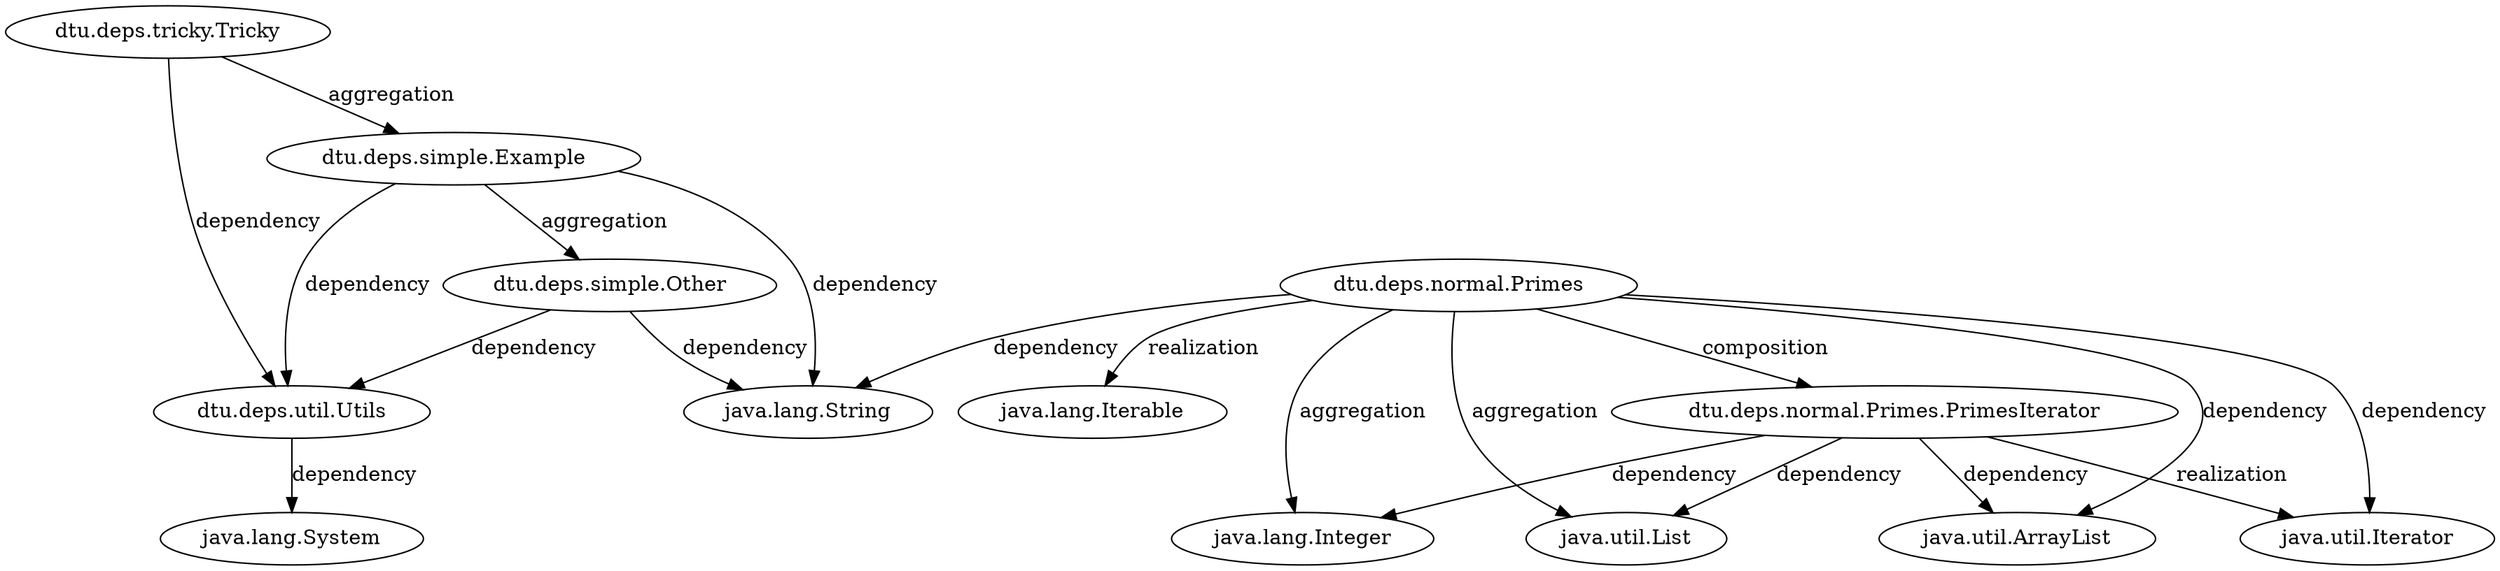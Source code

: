digraph SourceGra {
x0 [label = "dtu.deps.tricky.Tricky"];
x1 [label = "dtu.deps.simple.Example"];
x2 [label = "dtu.deps.util.Utils"];
x3 [label = "java.lang.System"];
x4 [label = "dtu.deps.normal.Primes"];
x5 [label = "java.lang.Iterable"];
x6 [label = "java.lang.Integer"];
x7 [label = "java.util.List"];
x8 [label = "java.util.ArrayList"];
x9 [label = "java.lang.String"];
x10 [label = "java.util.Iterator"];
x11 [label = "dtu.deps.normal.Primes.PrimesIterator"];
x12 [label = "dtu.deps.simple.Other"];
x0 -> x1 [label = "aggregation"];
x0 -> x2 [label = "dependency"];
x2 -> x3 [label = "dependency"];
x4 -> x5 [label = "realization"];
x4 -> x6 [label = "aggregation"];
x4 -> x7 [label = "aggregation"];
x4 -> x11 [label = "composition"];
x4 -> x8 [label = "dependency"];
x4 -> x9 [label = "dependency"];
x4 -> x10 [label = "dependency"];
x11 -> x10 [label = "realization"];
x11 -> x8 [label = "dependency"];
x11 -> x6 [label = "dependency"];
x11 -> x7 [label = "dependency"];
x12 -> x9 [label = "dependency"];
x12 -> x2 [label = "dependency"];
x1 -> x12 [label = "aggregation"];
x1 -> x9 [label = "dependency"];
x1 -> x2 [label = "dependency"];
}